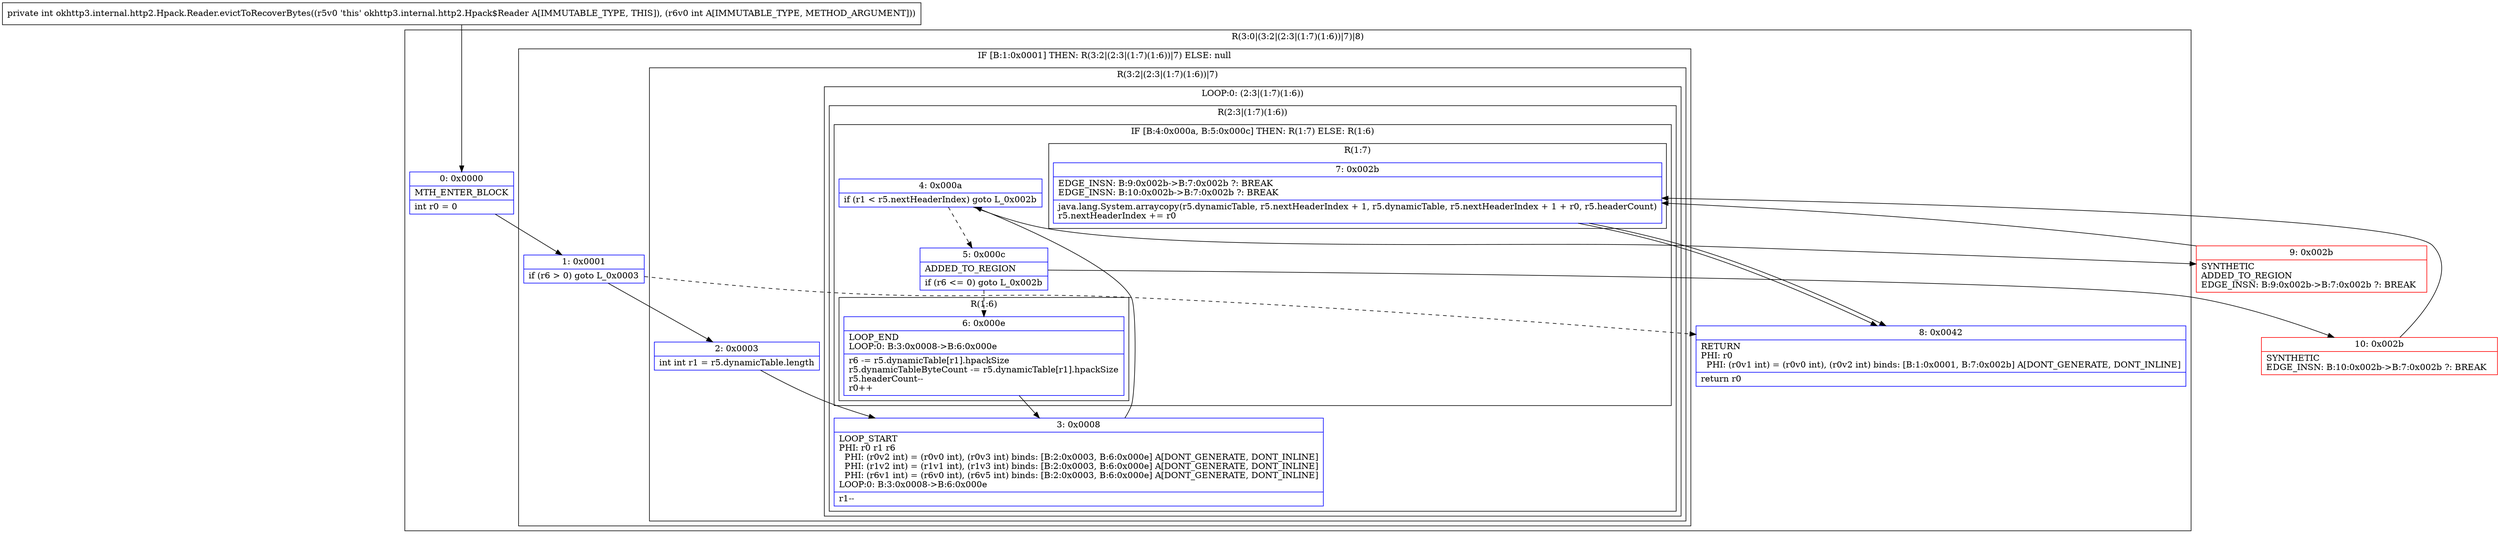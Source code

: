 digraph "CFG forokhttp3.internal.http2.Hpack.Reader.evictToRecoverBytes(I)I" {
subgraph cluster_Region_1278562424 {
label = "R(3:0|(3:2|(2:3|(1:7)(1:6))|7)|8)";
node [shape=record,color=blue];
Node_0 [shape=record,label="{0\:\ 0x0000|MTH_ENTER_BLOCK\l|int r0 = 0\l}"];
subgraph cluster_IfRegion_1590578244 {
label = "IF [B:1:0x0001] THEN: R(3:2|(2:3|(1:7)(1:6))|7) ELSE: null";
node [shape=record,color=blue];
Node_1 [shape=record,label="{1\:\ 0x0001|if (r6 \> 0) goto L_0x0003\l}"];
subgraph cluster_Region_2049539871 {
label = "R(3:2|(2:3|(1:7)(1:6))|7)";
node [shape=record,color=blue];
Node_2 [shape=record,label="{2\:\ 0x0003|int int r1 = r5.dynamicTable.length\l}"];
subgraph cluster_LoopRegion_910445478 {
label = "LOOP:0: (2:3|(1:7)(1:6))";
node [shape=record,color=blue];
subgraph cluster_Region_477714098 {
label = "R(2:3|(1:7)(1:6))";
node [shape=record,color=blue];
Node_3 [shape=record,label="{3\:\ 0x0008|LOOP_START\lPHI: r0 r1 r6 \l  PHI: (r0v2 int) = (r0v0 int), (r0v3 int) binds: [B:2:0x0003, B:6:0x000e] A[DONT_GENERATE, DONT_INLINE]\l  PHI: (r1v2 int) = (r1v1 int), (r1v3 int) binds: [B:2:0x0003, B:6:0x000e] A[DONT_GENERATE, DONT_INLINE]\l  PHI: (r6v1 int) = (r6v0 int), (r6v5 int) binds: [B:2:0x0003, B:6:0x000e] A[DONT_GENERATE, DONT_INLINE]\lLOOP:0: B:3:0x0008\-\>B:6:0x000e\l|r1\-\-\l}"];
subgraph cluster_IfRegion_1010477126 {
label = "IF [B:4:0x000a, B:5:0x000c] THEN: R(1:7) ELSE: R(1:6)";
node [shape=record,color=blue];
Node_4 [shape=record,label="{4\:\ 0x000a|if (r1 \< r5.nextHeaderIndex) goto L_0x002b\l}"];
Node_5 [shape=record,label="{5\:\ 0x000c|ADDED_TO_REGION\l|if (r6 \<= 0) goto L_0x002b\l}"];
subgraph cluster_Region_1993399919 {
label = "R(1:7)";
node [shape=record,color=blue];
Node_7 [shape=record,label="{7\:\ 0x002b|EDGE_INSN: B:9:0x002b\-\>B:7:0x002b ?: BREAK  \lEDGE_INSN: B:10:0x002b\-\>B:7:0x002b ?: BREAK  \l|java.lang.System.arraycopy(r5.dynamicTable, r5.nextHeaderIndex + 1, r5.dynamicTable, r5.nextHeaderIndex + 1 + r0, r5.headerCount)\lr5.nextHeaderIndex += r0\l}"];
}
subgraph cluster_Region_634431093 {
label = "R(1:6)";
node [shape=record,color=blue];
Node_6 [shape=record,label="{6\:\ 0x000e|LOOP_END\lLOOP:0: B:3:0x0008\-\>B:6:0x000e\l|r6 \-= r5.dynamicTable[r1].hpackSize\lr5.dynamicTableByteCount \-= r5.dynamicTable[r1].hpackSize\lr5.headerCount\-\-\lr0++\l}"];
}
}
}
}
Node_7 [shape=record,label="{7\:\ 0x002b|EDGE_INSN: B:9:0x002b\-\>B:7:0x002b ?: BREAK  \lEDGE_INSN: B:10:0x002b\-\>B:7:0x002b ?: BREAK  \l|java.lang.System.arraycopy(r5.dynamicTable, r5.nextHeaderIndex + 1, r5.dynamicTable, r5.nextHeaderIndex + 1 + r0, r5.headerCount)\lr5.nextHeaderIndex += r0\l}"];
}
}
Node_8 [shape=record,label="{8\:\ 0x0042|RETURN\lPHI: r0 \l  PHI: (r0v1 int) = (r0v0 int), (r0v2 int) binds: [B:1:0x0001, B:7:0x002b] A[DONT_GENERATE, DONT_INLINE]\l|return r0\l}"];
}
Node_9 [shape=record,color=red,label="{9\:\ 0x002b|SYNTHETIC\lADDED_TO_REGION\lEDGE_INSN: B:9:0x002b\-\>B:7:0x002b ?: BREAK  \l}"];
Node_10 [shape=record,color=red,label="{10\:\ 0x002b|SYNTHETIC\lEDGE_INSN: B:10:0x002b\-\>B:7:0x002b ?: BREAK  \l}"];
MethodNode[shape=record,label="{private int okhttp3.internal.http2.Hpack.Reader.evictToRecoverBytes((r5v0 'this' okhttp3.internal.http2.Hpack$Reader A[IMMUTABLE_TYPE, THIS]), (r6v0 int A[IMMUTABLE_TYPE, METHOD_ARGUMENT])) }"];
MethodNode -> Node_0;
Node_0 -> Node_1;
Node_1 -> Node_2;
Node_1 -> Node_8[style=dashed];
Node_2 -> Node_3;
Node_3 -> Node_4;
Node_4 -> Node_5[style=dashed];
Node_4 -> Node_9;
Node_5 -> Node_6[style=dashed];
Node_5 -> Node_10;
Node_7 -> Node_8;
Node_6 -> Node_3;
Node_7 -> Node_8;
Node_9 -> Node_7;
Node_10 -> Node_7;
}

